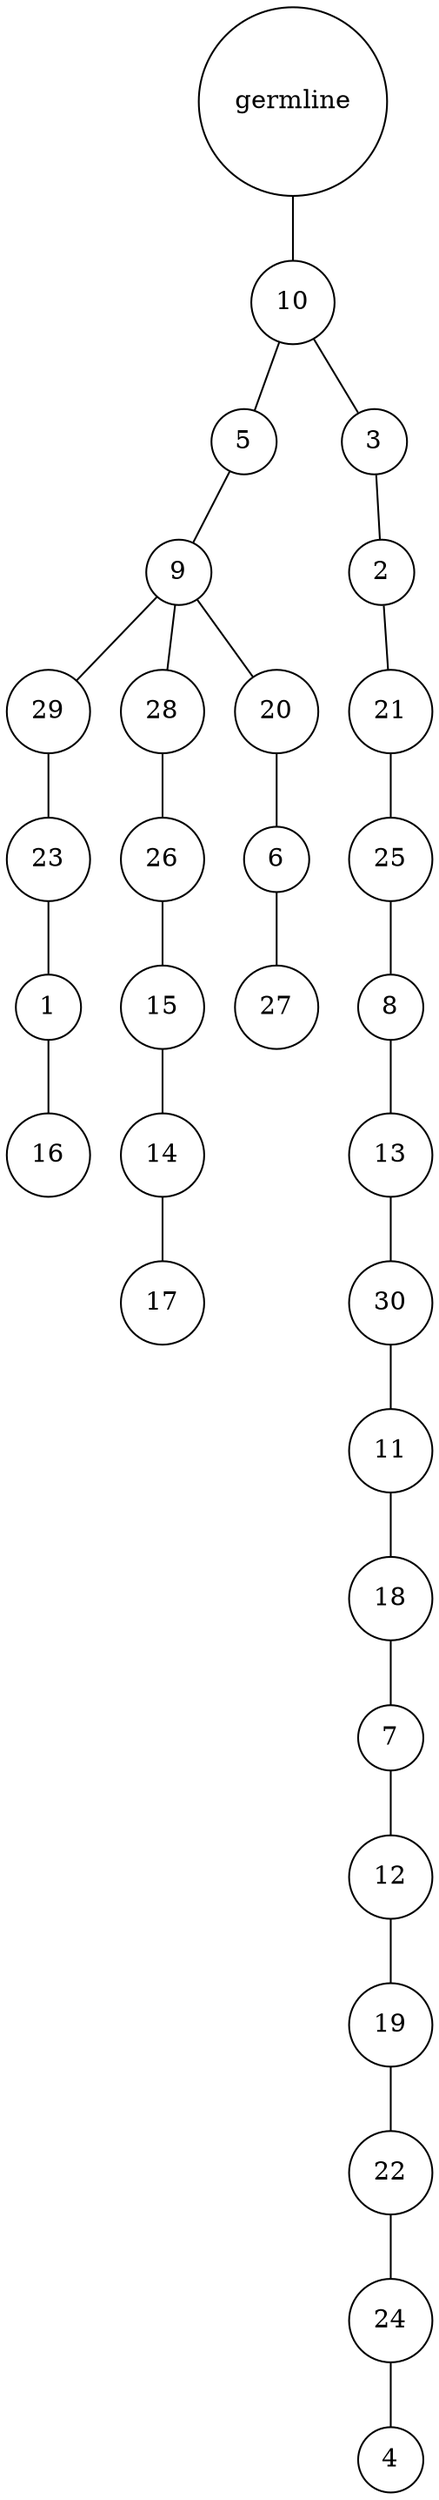 graph {
	rankdir=UD;
	splines=line;
	node [shape=circle]
	"0x7fa20a41d400" [label="germline"];
	"0x7fa20a41d430" [label="10"];
	"0x7fa20a41d400" -- "0x7fa20a41d430" ;
	"0x7fa20a41d460" [label="5"];
	"0x7fa20a41d430" -- "0x7fa20a41d460" ;
	"0x7fa20a41d490" [label="9"];
	"0x7fa20a41d460" -- "0x7fa20a41d490" ;
	"0x7fa20a41d4c0" [label="29"];
	"0x7fa20a41d490" -- "0x7fa20a41d4c0" ;
	"0x7fa20a41d4f0" [label="23"];
	"0x7fa20a41d4c0" -- "0x7fa20a41d4f0" ;
	"0x7fa20a41d520" [label="1"];
	"0x7fa20a41d4f0" -- "0x7fa20a41d520" ;
	"0x7fa20a41d550" [label="16"];
	"0x7fa20a41d520" -- "0x7fa20a41d550" ;
	"0x7fa20a41d580" [label="28"];
	"0x7fa20a41d490" -- "0x7fa20a41d580" ;
	"0x7fa20a41d5b0" [label="26"];
	"0x7fa20a41d580" -- "0x7fa20a41d5b0" ;
	"0x7fa20a41d5e0" [label="15"];
	"0x7fa20a41d5b0" -- "0x7fa20a41d5e0" ;
	"0x7fa20a41d610" [label="14"];
	"0x7fa20a41d5e0" -- "0x7fa20a41d610" ;
	"0x7fa20a41d640" [label="17"];
	"0x7fa20a41d610" -- "0x7fa20a41d640" ;
	"0x7fa20a41d670" [label="20"];
	"0x7fa20a41d490" -- "0x7fa20a41d670" ;
	"0x7fa20a41d6a0" [label="6"];
	"0x7fa20a41d670" -- "0x7fa20a41d6a0" ;
	"0x7fa20a41d6d0" [label="27"];
	"0x7fa20a41d6a0" -- "0x7fa20a41d6d0" ;
	"0x7fa20a41d700" [label="3"];
	"0x7fa20a41d430" -- "0x7fa20a41d700" ;
	"0x7fa20a41d730" [label="2"];
	"0x7fa20a41d700" -- "0x7fa20a41d730" ;
	"0x7fa20a41d760" [label="21"];
	"0x7fa20a41d730" -- "0x7fa20a41d760" ;
	"0x7fa20a41d790" [label="25"];
	"0x7fa20a41d760" -- "0x7fa20a41d790" ;
	"0x7fa20a41d7c0" [label="8"];
	"0x7fa20a41d790" -- "0x7fa20a41d7c0" ;
	"0x7fa20a41d7f0" [label="13"];
	"0x7fa20a41d7c0" -- "0x7fa20a41d7f0" ;
	"0x7fa20a41d820" [label="30"];
	"0x7fa20a41d7f0" -- "0x7fa20a41d820" ;
	"0x7fa20a41d850" [label="11"];
	"0x7fa20a41d820" -- "0x7fa20a41d850" ;
	"0x7fa20a41d880" [label="18"];
	"0x7fa20a41d850" -- "0x7fa20a41d880" ;
	"0x7fa20a41d8b0" [label="7"];
	"0x7fa20a41d880" -- "0x7fa20a41d8b0" ;
	"0x7fa20a41d8e0" [label="12"];
	"0x7fa20a41d8b0" -- "0x7fa20a41d8e0" ;
	"0x7fa20a41d910" [label="19"];
	"0x7fa20a41d8e0" -- "0x7fa20a41d910" ;
	"0x7fa20a41d940" [label="22"];
	"0x7fa20a41d910" -- "0x7fa20a41d940" ;
	"0x7fa20a41d970" [label="24"];
	"0x7fa20a41d940" -- "0x7fa20a41d970" ;
	"0x7fa20a41d9a0" [label="4"];
	"0x7fa20a41d970" -- "0x7fa20a41d9a0" ;
}
